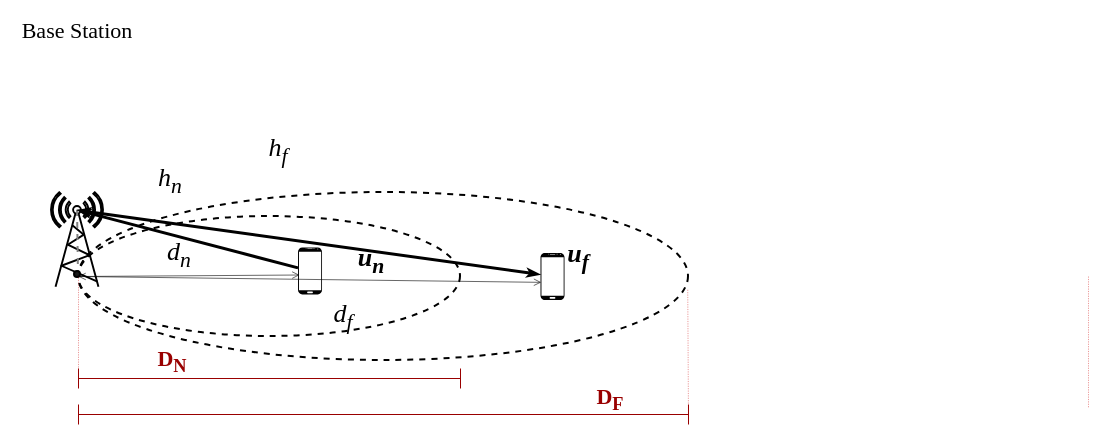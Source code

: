 <mxfile version="20.2.0" type="github">
  <diagram id="b-OBa6_lK4KeCsZuDDP8" name="Page-1">
    <mxGraphModel dx="537" dy="285" grid="1" gridSize="10" guides="1" tooltips="1" connect="1" arrows="1" fold="1" page="1" pageScale="1" pageWidth="850" pageHeight="1100" math="0" shadow="0">
      <root>
        <mxCell id="0" />
        <mxCell id="1" parent="0" />
        <mxCell id="tO50g9iQ6tJXLqnUahDX-7" value="" style="ellipse;whiteSpace=wrap;html=1;fillColor=none;dashed=1;perimeterSpacing=0;sketch=0;movable=1;resizable=1;rotatable=1;deletable=1;editable=1;connectable=1;" parent="1" vertex="1">
          <mxGeometry x="115" y="356" width="305" height="84" as="geometry" />
        </mxCell>
        <mxCell id="tO50g9iQ6tJXLqnUahDX-5" value="" style="ellipse;whiteSpace=wrap;html=1;fillColor=none;dashed=1;movable=1;resizable=1;rotatable=1;deletable=1;editable=1;connectable=1;" parent="1" vertex="1">
          <mxGeometry x="115" y="368" width="191" height="60" as="geometry" />
        </mxCell>
        <mxCell id="tO50g9iQ6tJXLqnUahDX-1" value="" style="fontColor=#0066CC;verticalAlign=top;verticalLabelPosition=bottom;labelPosition=center;align=center;html=1;fillColor=default;strokeColor=default;gradientColor=none;gradientDirection=north;strokeWidth=2;shape=mxgraph.networks.radio_tower;rounded=1;shadow=0;comic=0;labelBackgroundColor=none;perimeterSpacing=0;" parent="1" vertex="1">
          <mxGeometry x="101.5" y="356.13" width="26" height="47.27" as="geometry" />
        </mxCell>
        <mxCell id="tO50g9iQ6tJXLqnUahDX-8" value="" style="endArrow=none;dashed=1;html=1;strokeWidth=1;rounded=0;entryX=0.5;entryY=0.15;entryDx=0;entryDy=0;entryPerimeter=0;exitX=0;exitY=0.5;exitDx=0;exitDy=0;strokeColor=#808080;" parent="1" source="tO50g9iQ6tJXLqnUahDX-7" target="tO50g9iQ6tJXLqnUahDX-1" edge="1">
          <mxGeometry width="50" height="50" relative="1" as="geometry">
            <mxPoint x="100" y="380" as="sourcePoint" />
            <mxPoint x="150" y="330" as="targetPoint" />
          </mxGeometry>
        </mxCell>
        <mxCell id="tO50g9iQ6tJXLqnUahDX-9" value="&lt;span style=&quot;font-size: 13px;&quot;&gt;&lt;b&gt;&lt;i&gt;u&lt;sub&gt;n&lt;/sub&gt;&lt;/i&gt;&lt;/b&gt;&lt;/span&gt;" style="text;html=1;strokeColor=none;fillColor=none;align=center;verticalAlign=middle;whiteSpace=wrap;rounded=0;dashed=1;fontFamily=Times New Roman;" parent="1" vertex="1">
          <mxGeometry x="249" y="383.55" width="25" height="12.5" as="geometry" />
        </mxCell>
        <mxCell id="tO50g9iQ6tJXLqnUahDX-10" value="&lt;span style=&quot;font-size: 13px;&quot;&gt;&lt;b&gt;&lt;i&gt;u&lt;sub&gt;f&lt;/sub&gt;&lt;/i&gt;&lt;/b&gt;&lt;/span&gt;" style="text;html=1;strokeColor=none;fillColor=none;align=center;verticalAlign=middle;whiteSpace=wrap;rounded=0;dashed=1;fontFamily=Times New Roman;" parent="1" vertex="1">
          <mxGeometry x="350" y="373.4" width="30" height="30" as="geometry" />
        </mxCell>
        <mxCell id="tO50g9iQ6tJXLqnUahDX-20" value="&lt;span style=&quot;font-size: 11px;&quot;&gt;&lt;span style=&quot;font-size: 11px; font-weight: normal;&quot;&gt;&lt;font face=&quot;Times New Roman&quot; style=&quot;font-size: 11px;&quot;&gt;Base Station&lt;/font&gt;&lt;/span&gt;&lt;/span&gt;" style="text;html=1;strokeColor=none;fillColor=none;align=center;verticalAlign=middle;whiteSpace=wrap;rounded=0;dashed=1;fontStyle=1;fontSize=11;" parent="1" vertex="1">
          <mxGeometry x="76" y="260" width="77" height="30" as="geometry" />
        </mxCell>
        <mxCell id="tO50g9iQ6tJXLqnUahDX-27" value="&lt;span style=&quot;font-size: 11px;&quot;&gt;&lt;b&gt;D&lt;sub&gt;F&lt;/sub&gt;&lt;/b&gt;&lt;/span&gt;" style="text;html=1;strokeColor=none;fillColor=none;align=center;verticalAlign=middle;whiteSpace=wrap;rounded=0;dashed=1;fontFamily=Times New Roman;fontColor=#990000;" parent="1" vertex="1">
          <mxGeometry x="371" y="444" width="20" height="30" as="geometry" />
        </mxCell>
        <mxCell id="tO50g9iQ6tJXLqnUahDX-35" value="" style="ellipse;whiteSpace=wrap;html=1;aspect=fixed;fillColor=#191919;" parent="1" vertex="1">
          <mxGeometry x="113" y="395.5" width="3" height="3" as="geometry" />
        </mxCell>
        <mxCell id="H49S0tHLaL2Qj8qxD6Iv-2" value="" style="endArrow=classicThin;html=1;rounded=0;exitX=0.507;exitY=0.185;exitDx=0;exitDy=0;exitPerimeter=0;strokeColor=#000000;strokeWidth=1.5;startArrow=classicThin;startFill=1;endFill=1;endSize=2;startSize=2;entryX=-0.022;entryY=0.457;entryDx=0;entryDy=0;entryPerimeter=0;" parent="1" source="tO50g9iQ6tJXLqnUahDX-1" target="nDdLiPCy8IWlbIIjnGRO-10" edge="1">
          <mxGeometry width="50" height="50" relative="1" as="geometry">
            <mxPoint x="123" y="318" as="sourcePoint" />
            <mxPoint x="360" y="421" as="targetPoint" />
          </mxGeometry>
        </mxCell>
        <mxCell id="tUv6s2DaMZKzackl_oVq-1" value="&lt;span style=&quot;font-size: 13px;&quot;&gt;&lt;i&gt;h&lt;sub&gt;f&lt;/sub&gt;&lt;/i&gt;&lt;/span&gt;" style="text;html=1;strokeColor=none;fillColor=none;align=center;verticalAlign=middle;whiteSpace=wrap;rounded=0;dashed=1;fontFamily=Times New Roman;" parent="1" vertex="1">
          <mxGeometry x="185" y="320" width="60" height="30" as="geometry" />
        </mxCell>
        <mxCell id="tUv6s2DaMZKzackl_oVq-2" value="&lt;span style=&quot;font-size: 13px;&quot;&gt;&lt;i&gt;h&lt;sub&gt;n&lt;/sub&gt;&lt;/i&gt;&lt;/span&gt;" style="text;html=1;strokeColor=none;fillColor=none;align=center;verticalAlign=middle;whiteSpace=wrap;rounded=0;dashed=1;fontFamily=Times New Roman;" parent="1" vertex="1">
          <mxGeometry x="149" y="335" width="24" height="30" as="geometry" />
        </mxCell>
        <mxCell id="nDdLiPCy8IWlbIIjnGRO-3" value="" style="endArrow=open;html=1;rounded=0;exitX=0;exitY=0.5;exitDx=0;exitDy=0;strokeWidth=0.3;startArrow=open;startFill=0;endFill=0;endSize=3;startSize=3;entryX=0.059;entryY=0.586;entryDx=0;entryDy=0;entryPerimeter=0;" edge="1" parent="1" source="tO50g9iQ6tJXLqnUahDX-5" target="nDdLiPCy8IWlbIIjnGRO-9">
          <mxGeometry width="50" height="50" relative="1" as="geometry">
            <mxPoint x="170" y="440" as="sourcePoint" />
            <mxPoint x="235.016" y="388.399" as="targetPoint" />
          </mxGeometry>
        </mxCell>
        <mxCell id="nDdLiPCy8IWlbIIjnGRO-4" value="" style="endArrow=open;html=1;rounded=0;exitX=0;exitY=0.5;exitDx=0;exitDy=0;entryX=0.024;entryY=0.625;entryDx=0;entryDy=0;entryPerimeter=0;strokeWidth=0.3;startArrow=none;startFill=0;endFill=0;endSize=3;startSize=3;" edge="1" parent="1" source="tO50g9iQ6tJXLqnUahDX-5" target="nDdLiPCy8IWlbIIjnGRO-10">
          <mxGeometry width="50" height="50" relative="1" as="geometry">
            <mxPoint x="125" y="408" as="sourcePoint" />
            <mxPoint x="245.016" y="398.399" as="targetPoint" />
          </mxGeometry>
        </mxCell>
        <mxCell id="nDdLiPCy8IWlbIIjnGRO-5" value="&lt;span style=&quot;font-size: 13px;&quot;&gt;&lt;i style=&quot;&quot;&gt;d&lt;sub style=&quot;&quot;&gt;n&lt;/sub&gt;&lt;/i&gt;&lt;/span&gt;" style="text;html=1;strokeColor=none;fillColor=none;align=center;verticalAlign=middle;whiteSpace=wrap;rounded=0;dashed=1;fontFamily=Times New Roman;" vertex="1" parent="1">
          <mxGeometry x="153" y="372" width="25" height="30" as="geometry" />
        </mxCell>
        <mxCell id="nDdLiPCy8IWlbIIjnGRO-7" value="&lt;span style=&quot;font-size: 13px;&quot;&gt;&lt;i style=&quot;&quot;&gt;d&lt;sub style=&quot;&quot;&gt;f&lt;/sub&gt;&lt;/i&gt;&lt;/span&gt;" style="text;html=1;strokeColor=none;fillColor=none;align=center;verticalAlign=middle;whiteSpace=wrap;rounded=0;dashed=1;fontFamily=Times New Roman;" vertex="1" parent="1">
          <mxGeometry x="235" y="403.4" width="25" height="30" as="geometry" />
        </mxCell>
        <mxCell id="nDdLiPCy8IWlbIIjnGRO-10" value="" style="verticalLabelPosition=bottom;verticalAlign=top;html=1;shadow=0;dashed=0;strokeWidth=0.1;shape=mxgraph.android.phone2;strokeColor=none;fillColor=#000000;" vertex="1" parent="1">
          <mxGeometry x="346" y="386.3" width="12" height="23.4" as="geometry" />
        </mxCell>
        <mxCell id="tO50g9iQ6tJXLqnUahDX-26" value="&lt;span style=&quot;font-size: 11px;&quot;&gt;&lt;b&gt;D&lt;sub&gt;N&lt;/sub&gt;&lt;/b&gt;&lt;/span&gt;" style="text;html=1;strokeColor=none;fillColor=none;align=center;verticalAlign=middle;whiteSpace=wrap;rounded=0;dashed=1;fontFamily=Times New Roman;fontColor=#990000;strokeWidth=0.2;" parent="1" vertex="1">
          <mxGeometry x="149" y="425" width="25.521" height="30" as="geometry" />
        </mxCell>
        <mxCell id="nDdLiPCy8IWlbIIjnGRO-21" value="" style="endArrow=none;dashed=1;html=1;strokeWidth=0.2;rounded=0;fontFamily=Times New Roman;fontSize=11;fontColor=#990000;startSize=3;endSize=3;strokeColor=#CC0000;" edge="1" parent="1">
          <mxGeometry width="50" height="50" relative="1" as="geometry">
            <mxPoint x="420" y="470" as="sourcePoint" />
            <mxPoint x="419.62" y="404" as="targetPoint" />
          </mxGeometry>
        </mxCell>
        <mxCell id="nDdLiPCy8IWlbIIjnGRO-22" value="" style="endArrow=none;dashed=1;html=1;strokeWidth=0.2;rounded=0;fontFamily=Times New Roman;fontSize=11;fontColor=#990000;startSize=3;endSize=3;strokeColor=#CC0000;" edge="1" parent="1">
          <mxGeometry width="50" height="50" relative="1" as="geometry">
            <mxPoint x="620" y="398" as="sourcePoint" />
            <mxPoint x="620" y="464" as="targetPoint" />
          </mxGeometry>
        </mxCell>
        <mxCell id="nDdLiPCy8IWlbIIjnGRO-25" value="" style="endArrow=none;dashed=1;html=1;strokeWidth=0.2;rounded=0;fontFamily=Times New Roman;fontSize=11;fontColor=#990000;startSize=3;endSize=3;strokeColor=#CC0000;" edge="1" parent="1">
          <mxGeometry width="50" height="50" relative="1" as="geometry">
            <mxPoint x="115.0" y="449.5" as="sourcePoint" />
            <mxPoint x="115.0" y="398.5" as="targetPoint" />
          </mxGeometry>
        </mxCell>
        <mxCell id="nDdLiPCy8IWlbIIjnGRO-9" value="" style="verticalLabelPosition=bottom;verticalAlign=top;html=1;shadow=0;dashed=0;strokeWidth=0.1;shape=mxgraph.android.phone2;strokeColor=none;fillColor=#000000;" vertex="1" parent="1">
          <mxGeometry x="224.76" y="383.55" width="12" height="23.4" as="geometry" />
        </mxCell>
        <mxCell id="nDdLiPCy8IWlbIIjnGRO-30" value="" style="endArrow=none;html=1;rounded=0;strokeColor=#000000;exitX=0.503;exitY=0.184;exitDx=0;exitDy=0;exitPerimeter=0;strokeWidth=1.5;startArrow=classicThin;startFill=1;endFill=1;endSize=2;startSize=2;" edge="1" parent="1" source="tO50g9iQ6tJXLqnUahDX-1" target="nDdLiPCy8IWlbIIjnGRO-9">
          <mxGeometry width="50" height="50" relative="1" as="geometry">
            <mxPoint x="114.578" y="364.828" as="sourcePoint" />
            <mxPoint x="235.709" y="385.434" as="targetPoint" />
          </mxGeometry>
        </mxCell>
        <mxCell id="nDdLiPCy8IWlbIIjnGRO-31" value="" style="group" vertex="1" connectable="0" parent="1">
          <mxGeometry x="115" y="444" width="191" height="10" as="geometry" />
        </mxCell>
        <mxCell id="tO50g9iQ6tJXLqnUahDX-18" value="" style="endArrow=none;html=1;rounded=0;fontSize=13;fontColor=#636363;strokeColor=#990000;strokeWidth=0.5;" parent="nDdLiPCy8IWlbIIjnGRO-31" edge="1">
          <mxGeometry width="50" height="50" relative="1" as="geometry">
            <mxPoint y="5" as="sourcePoint" />
            <mxPoint x="191" y="5" as="targetPoint" />
          </mxGeometry>
        </mxCell>
        <mxCell id="nDdLiPCy8IWlbIIjnGRO-27" value="" style="endArrow=none;html=1;rounded=0;fontSize=13;fontColor=#990000;strokeColor=#990000;strokeWidth=0.5;" edge="1" parent="nDdLiPCy8IWlbIIjnGRO-31">
          <mxGeometry width="50" height="50" relative="1" as="geometry">
            <mxPoint y="10" as="sourcePoint" />
            <mxPoint as="targetPoint" />
          </mxGeometry>
        </mxCell>
        <mxCell id="nDdLiPCy8IWlbIIjnGRO-28" value="" style="endArrow=none;html=1;rounded=0;fontSize=13;fontColor=#990000;strokeColor=#990000;strokeWidth=0.5;" edge="1" parent="nDdLiPCy8IWlbIIjnGRO-31">
          <mxGeometry width="50" height="50" relative="1" as="geometry">
            <mxPoint x="191" y="10" as="sourcePoint" />
            <mxPoint x="191" as="targetPoint" />
          </mxGeometry>
        </mxCell>
        <mxCell id="nDdLiPCy8IWlbIIjnGRO-32" value="" style="group" vertex="1" connectable="0" parent="1">
          <mxGeometry x="115" y="462" width="305" height="10" as="geometry" />
        </mxCell>
        <mxCell id="tO50g9iQ6tJXLqnUahDX-19" value="" style="endArrow=none;html=1;rounded=0;fontSize=13;fontColor=#990000;strokeColor=#990000;strokeWidth=0.5;" parent="nDdLiPCy8IWlbIIjnGRO-32" edge="1">
          <mxGeometry width="50" height="50" relative="1" as="geometry">
            <mxPoint y="5" as="sourcePoint" />
            <mxPoint x="305" y="5" as="targetPoint" />
          </mxGeometry>
        </mxCell>
        <mxCell id="tO50g9iQ6tJXLqnUahDX-24" value="" style="endArrow=none;html=1;rounded=0;fontSize=13;fontColor=#990000;strokeColor=#990000;strokeWidth=0.5;" parent="nDdLiPCy8IWlbIIjnGRO-32" edge="1">
          <mxGeometry width="50" height="50" relative="1" as="geometry">
            <mxPoint y="10" as="sourcePoint" />
            <mxPoint as="targetPoint" />
          </mxGeometry>
        </mxCell>
        <mxCell id="nDdLiPCy8IWlbIIjnGRO-26" value="" style="endArrow=none;html=1;rounded=0;fontSize=13;fontColor=#990000;strokeColor=#990000;strokeWidth=0.5;" edge="1" parent="nDdLiPCy8IWlbIIjnGRO-32">
          <mxGeometry width="50" height="50" relative="1" as="geometry">
            <mxPoint x="305" y="10" as="sourcePoint" />
            <mxPoint x="305" as="targetPoint" />
          </mxGeometry>
        </mxCell>
      </root>
    </mxGraphModel>
  </diagram>
</mxfile>
